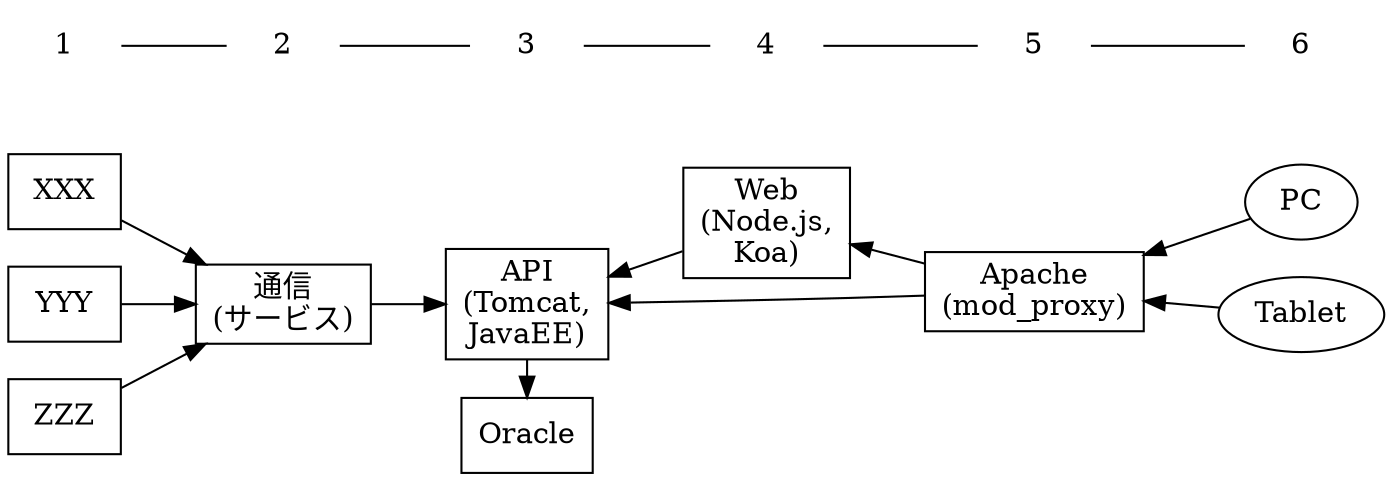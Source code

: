 digraph G {
  graph [rankdir = LR];
  node [shape = box];

  s1[label="XXX"];
  s2[label="YYY"];
  s3[label="ZZZ"];
  srv[label="通信\n(サービス)"];
  api[label="API\n(Tomcat,\nJavaEE)"];
  web[label="Web\n(Node.js,\nKoa)"];
  c1[label="PC" shape=ellipse];
  c2[label="Tablet" shape=ellipse];
  apache[label="Apache\n(mod_proxy)"];
  oracle[label="Oracle"];
  
  1, 2, 3, 4, 5, 6 [shape=none];
  1 -> 2 -> 3 -> 4 -> 5 -> 6 [arrowhead=none];
  
  s1 -> srv -> api -> oracle;
  s2 -> srv;
  s3 -> srv;
  web -> api;
  apache -> api;
  apache -> web;
  c1 -> apache;
  c2 -> apache;

  {rank=same; 1, s1; s2; s3;}
  {rank=same; 2; srv;}
  {rank=same; 3; api; oracle;}
  {rank=same; 4; web;}
  {rank=same; 5; apache;}
  {rank=same; 6; c1; c2;}
}
